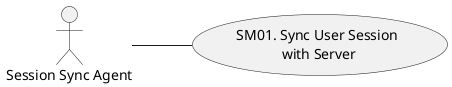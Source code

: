 @startuml
skinparam shadowing false
left to right direction
skinparam backgroundcolor transparent

' Session Sync Manager -> SM
(SM01. Sync User Session\n with Server) as SM01

:Session Sync Agent: as SM

SM -- SM01

@enduml